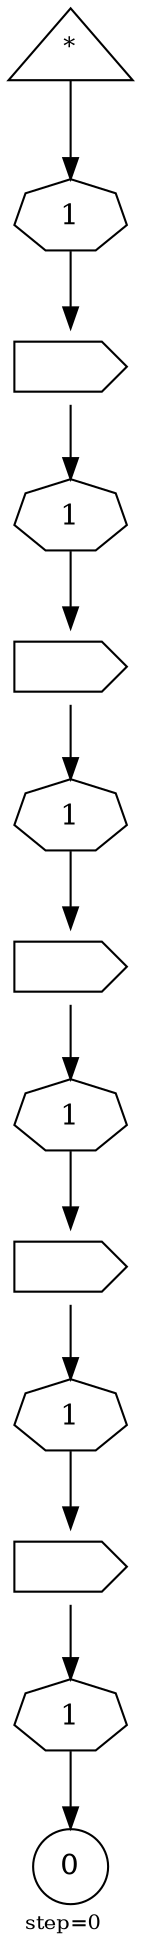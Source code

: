 digraph {
  graph  [labelloc=bottom,labeljust=left,fontsize="10",label="step=0"];
  "203" [shape=triangle,peripheries="1",label=<<SUP>*</SUP>>,labelfontcolor=black,color=black];
  "204" [shape=cds,peripheries="1",label="",labelfontcolor=black,color=black];
  "206" [shape=cds,peripheries="1",label="",labelfontcolor=black,color=black];
  "211" [shape=cds,peripheries="1",label="",labelfontcolor=black,color=black];
  "213" [shape=cds,peripheries="1",label="",labelfontcolor=black,color=black];
  "215" [shape=cds,peripheries="1",label="",labelfontcolor=black,color=black];
  "217" [shape=circle,peripheries="1",label=<0>,labelfontcolor=black,color=black];
  "205" [label=<1>,peripheries="1",color=black,shape=septagon];
  "203" -> "205" [color=black];
  "205" -> "204" [color=black];
  "207" [label=<1>,peripheries="1",color=black,shape=septagon];
  "204" -> "207" [color=black];
  "207" -> "206" [color=black];
  "212" [label=<1>,peripheries="1",color=black,shape=septagon];
  "206" -> "212" [color=black];
  "212" -> "211" [color=black];
  "214" [label=<1>,peripheries="1",color=black,shape=septagon];
  "211" -> "214" [color=black];
  "214" -> "213" [color=black];
  "216" [label=<1>,peripheries="1",color=black,shape=septagon];
  "213" -> "216" [color=black];
  "216" -> "215" [color=black];
  "218" [label=<1>,peripheries="1",color=black,shape=septagon];
  "215" -> "218" [color=black];
  "218" -> "217" [color=black];
}
